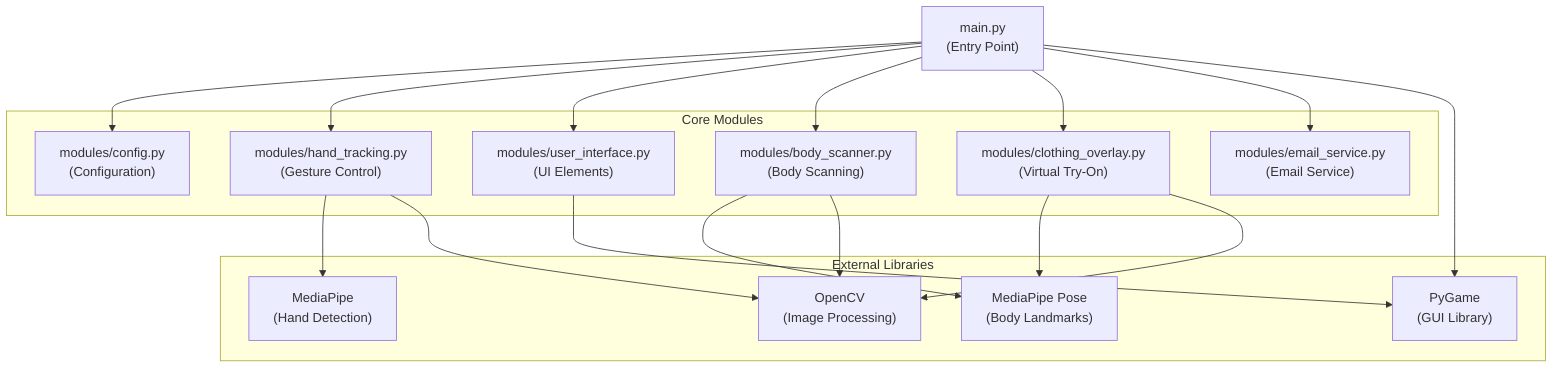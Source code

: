 graph TD
    main["main.py\n(Entry Point)"] --> config["modules/config.py\n(Configuration)"]
    main --> hand["modules/hand_tracking.py\n(Gesture Control)"]
    main --> ui["modules/user_interface.py\n(UI Elements)"]
    main --> body["modules/body_scanner.py\n(Body Scanning)"]
    main --> clothing["modules/clothing_overlay.py\n(Virtual Try-On)"]
    main --> email["modules/email_service.py\n(Email Service)"]
    
    hand --> mp["MediaPipe\n(Hand Detection)"]
    clothing --> pose["MediaPipe Pose\n(Body Landmarks)"]
    body --> pose
    
    ui --> pygame["PyGame\n(GUI Library)"]
    main --> pygame
    
    clothing --> cv2["OpenCV\n(Image Processing)"]
    hand --> cv2
    body --> cv2
    
    subgraph "External Libraries"
        mp
        pose
        pygame
        cv2
    end
    
    subgraph "Core Modules"
        config
        hand
        ui
        body
        clothing
        email
    end